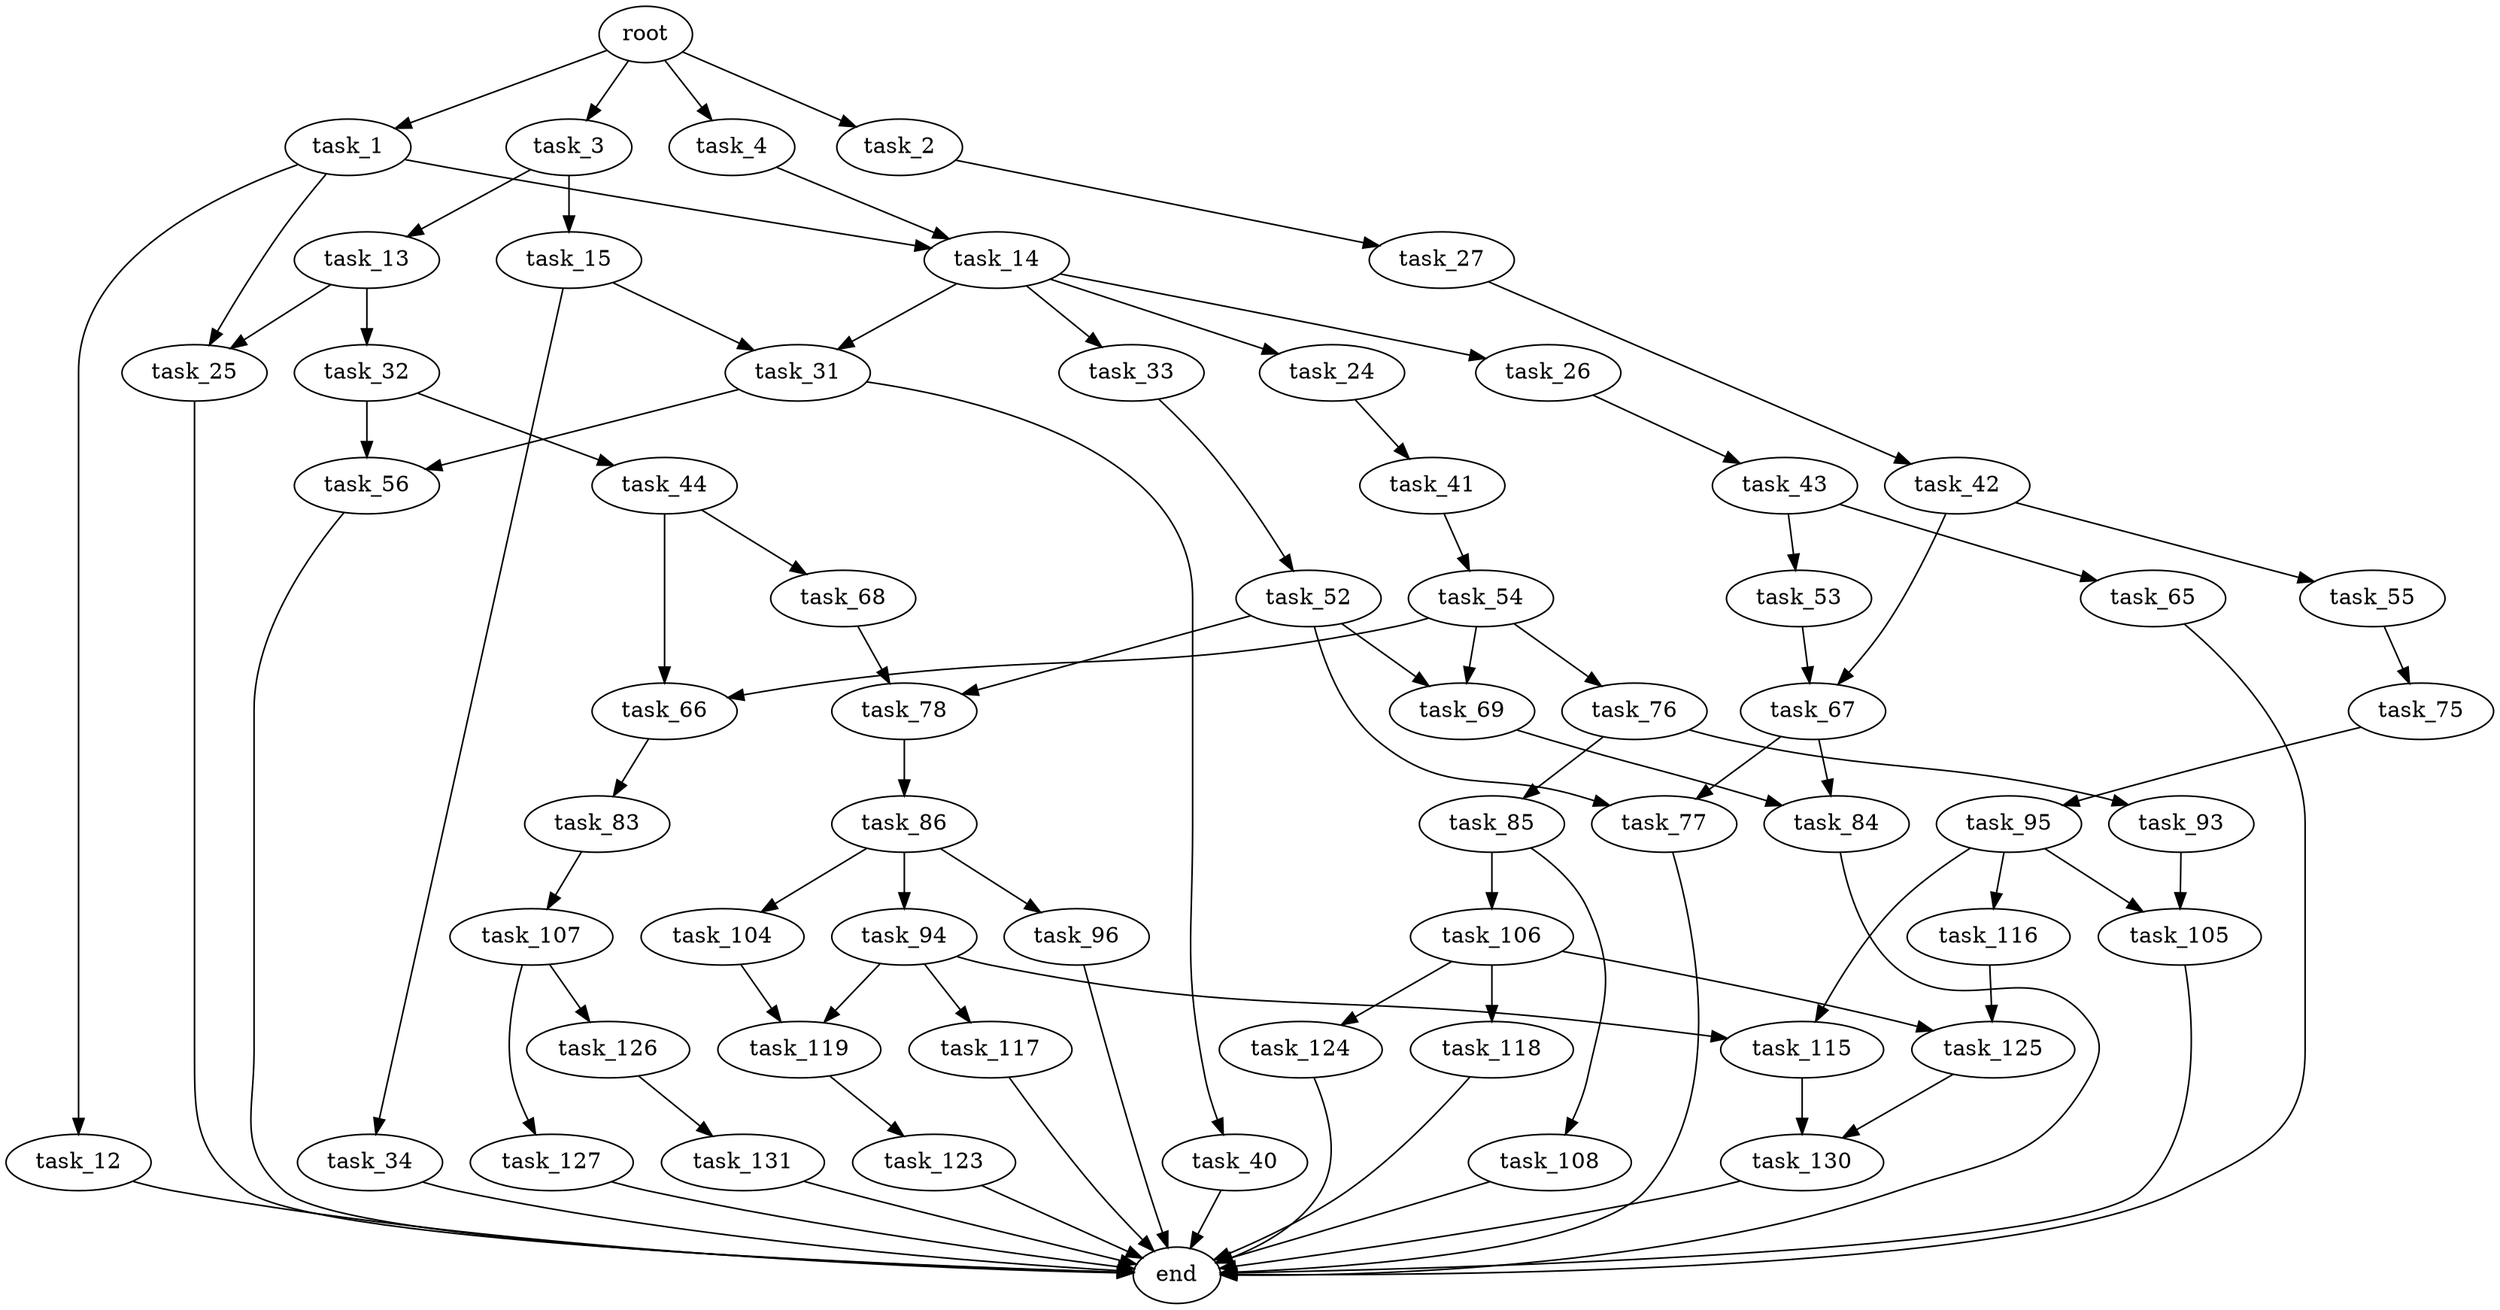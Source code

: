 digraph G {
  root [size="0.000000"];
  task_1 [size="6966546416.000000"];
  task_2 [size="205324644532.000000"];
  task_3 [size="6999702546.000000"];
  task_4 [size="20702062974.000000"];
  task_12 [size="1073741824000.000000"];
  task_14 [size="231928233984.000000"];
  task_25 [size="782757789696.000000"];
  task_27 [size="854695090808.000000"];
  task_13 [size="231928233984.000000"];
  task_15 [size="23932559350.000000"];
  end [size="0.000000"];
  task_32 [size="958712462428.000000"];
  task_24 [size="68719476736.000000"];
  task_26 [size="506044243.000000"];
  task_31 [size="1073741824000.000000"];
  task_33 [size="1073741824000.000000"];
  task_34 [size="219925077094.000000"];
  task_41 [size="549755813888.000000"];
  task_43 [size="18403070756.000000"];
  task_42 [size="7298350473.000000"];
  task_40 [size="23652159636.000000"];
  task_56 [size="782757789696.000000"];
  task_44 [size="8589934592.000000"];
  task_52 [size="42286015210.000000"];
  task_54 [size="1642786259.000000"];
  task_55 [size="368293445632.000000"];
  task_67 [size="4507869686.000000"];
  task_53 [size="25626137179.000000"];
  task_65 [size="231928233984.000000"];
  task_66 [size="332956187725.000000"];
  task_68 [size="5695534642.000000"];
  task_69 [size="10772248648.000000"];
  task_77 [size="3038406169.000000"];
  task_78 [size="13684129316.000000"];
  task_76 [size="1226943934.000000"];
  task_75 [size="182810802156.000000"];
  task_83 [size="8589934592.000000"];
  task_84 [size="46195386974.000000"];
  task_95 [size="134217728000.000000"];
  task_85 [size="11358848087.000000"];
  task_93 [size="231928233984.000000"];
  task_86 [size="37483500716.000000"];
  task_107 [size="1423720619.000000"];
  task_106 [size="549755813888.000000"];
  task_108 [size="21756952935.000000"];
  task_94 [size="167047906220.000000"];
  task_96 [size="402010408973.000000"];
  task_104 [size="19106876478.000000"];
  task_105 [size="81979541640.000000"];
  task_115 [size="68719476736.000000"];
  task_117 [size="283373259961.000000"];
  task_119 [size="53225626569.000000"];
  task_116 [size="13924059142.000000"];
  task_118 [size="8824469113.000000"];
  task_124 [size="2268430377.000000"];
  task_125 [size="134217728000.000000"];
  task_126 [size="14186073878.000000"];
  task_127 [size="17760867936.000000"];
  task_130 [size="231928233984.000000"];
  task_123 [size="1538212752.000000"];
  task_131 [size="94265871879.000000"];

  root -> task_1 [size="1.000000"];
  root -> task_2 [size="1.000000"];
  root -> task_3 [size="1.000000"];
  root -> task_4 [size="1.000000"];
  task_1 -> task_12 [size="838860800.000000"];
  task_1 -> task_14 [size="838860800.000000"];
  task_1 -> task_25 [size="838860800.000000"];
  task_2 -> task_27 [size="209715200.000000"];
  task_3 -> task_13 [size="134217728.000000"];
  task_3 -> task_15 [size="134217728.000000"];
  task_4 -> task_14 [size="411041792.000000"];
  task_12 -> end [size="1.000000"];
  task_14 -> task_24 [size="301989888.000000"];
  task_14 -> task_26 [size="301989888.000000"];
  task_14 -> task_31 [size="301989888.000000"];
  task_14 -> task_33 [size="301989888.000000"];
  task_25 -> end [size="1.000000"];
  task_27 -> task_42 [size="536870912.000000"];
  task_13 -> task_25 [size="301989888.000000"];
  task_13 -> task_32 [size="301989888.000000"];
  task_15 -> task_31 [size="411041792.000000"];
  task_15 -> task_34 [size="411041792.000000"];
  task_32 -> task_44 [size="838860800.000000"];
  task_32 -> task_56 [size="838860800.000000"];
  task_24 -> task_41 [size="134217728.000000"];
  task_26 -> task_43 [size="33554432.000000"];
  task_31 -> task_40 [size="838860800.000000"];
  task_31 -> task_56 [size="838860800.000000"];
  task_33 -> task_52 [size="838860800.000000"];
  task_34 -> end [size="1.000000"];
  task_41 -> task_54 [size="536870912.000000"];
  task_43 -> task_53 [size="411041792.000000"];
  task_43 -> task_65 [size="411041792.000000"];
  task_42 -> task_55 [size="301989888.000000"];
  task_42 -> task_67 [size="301989888.000000"];
  task_40 -> end [size="1.000000"];
  task_56 -> end [size="1.000000"];
  task_44 -> task_66 [size="33554432.000000"];
  task_44 -> task_68 [size="33554432.000000"];
  task_52 -> task_69 [size="679477248.000000"];
  task_52 -> task_77 [size="679477248.000000"];
  task_52 -> task_78 [size="679477248.000000"];
  task_54 -> task_66 [size="33554432.000000"];
  task_54 -> task_69 [size="33554432.000000"];
  task_54 -> task_76 [size="33554432.000000"];
  task_55 -> task_75 [size="411041792.000000"];
  task_67 -> task_77 [size="75497472.000000"];
  task_67 -> task_84 [size="75497472.000000"];
  task_53 -> task_67 [size="679477248.000000"];
  task_65 -> end [size="1.000000"];
  task_66 -> task_83 [size="301989888.000000"];
  task_68 -> task_78 [size="301989888.000000"];
  task_69 -> task_84 [size="301989888.000000"];
  task_77 -> end [size="1.000000"];
  task_78 -> task_86 [size="838860800.000000"];
  task_76 -> task_85 [size="75497472.000000"];
  task_76 -> task_93 [size="75497472.000000"];
  task_75 -> task_95 [size="134217728.000000"];
  task_83 -> task_107 [size="33554432.000000"];
  task_84 -> end [size="1.000000"];
  task_95 -> task_105 [size="209715200.000000"];
  task_95 -> task_115 [size="209715200.000000"];
  task_95 -> task_116 [size="209715200.000000"];
  task_85 -> task_106 [size="209715200.000000"];
  task_85 -> task_108 [size="209715200.000000"];
  task_93 -> task_105 [size="301989888.000000"];
  task_86 -> task_94 [size="838860800.000000"];
  task_86 -> task_96 [size="838860800.000000"];
  task_86 -> task_104 [size="838860800.000000"];
  task_107 -> task_126 [size="75497472.000000"];
  task_107 -> task_127 [size="75497472.000000"];
  task_106 -> task_118 [size="536870912.000000"];
  task_106 -> task_124 [size="536870912.000000"];
  task_106 -> task_125 [size="536870912.000000"];
  task_108 -> end [size="1.000000"];
  task_94 -> task_115 [size="536870912.000000"];
  task_94 -> task_117 [size="536870912.000000"];
  task_94 -> task_119 [size="536870912.000000"];
  task_96 -> end [size="1.000000"];
  task_104 -> task_119 [size="536870912.000000"];
  task_105 -> end [size="1.000000"];
  task_115 -> task_130 [size="134217728.000000"];
  task_117 -> end [size="1.000000"];
  task_119 -> task_123 [size="838860800.000000"];
  task_116 -> task_125 [size="301989888.000000"];
  task_118 -> end [size="1.000000"];
  task_124 -> end [size="1.000000"];
  task_125 -> task_130 [size="209715200.000000"];
  task_126 -> task_131 [size="536870912.000000"];
  task_127 -> end [size="1.000000"];
  task_130 -> end [size="1.000000"];
  task_123 -> end [size="1.000000"];
  task_131 -> end [size="1.000000"];
}
